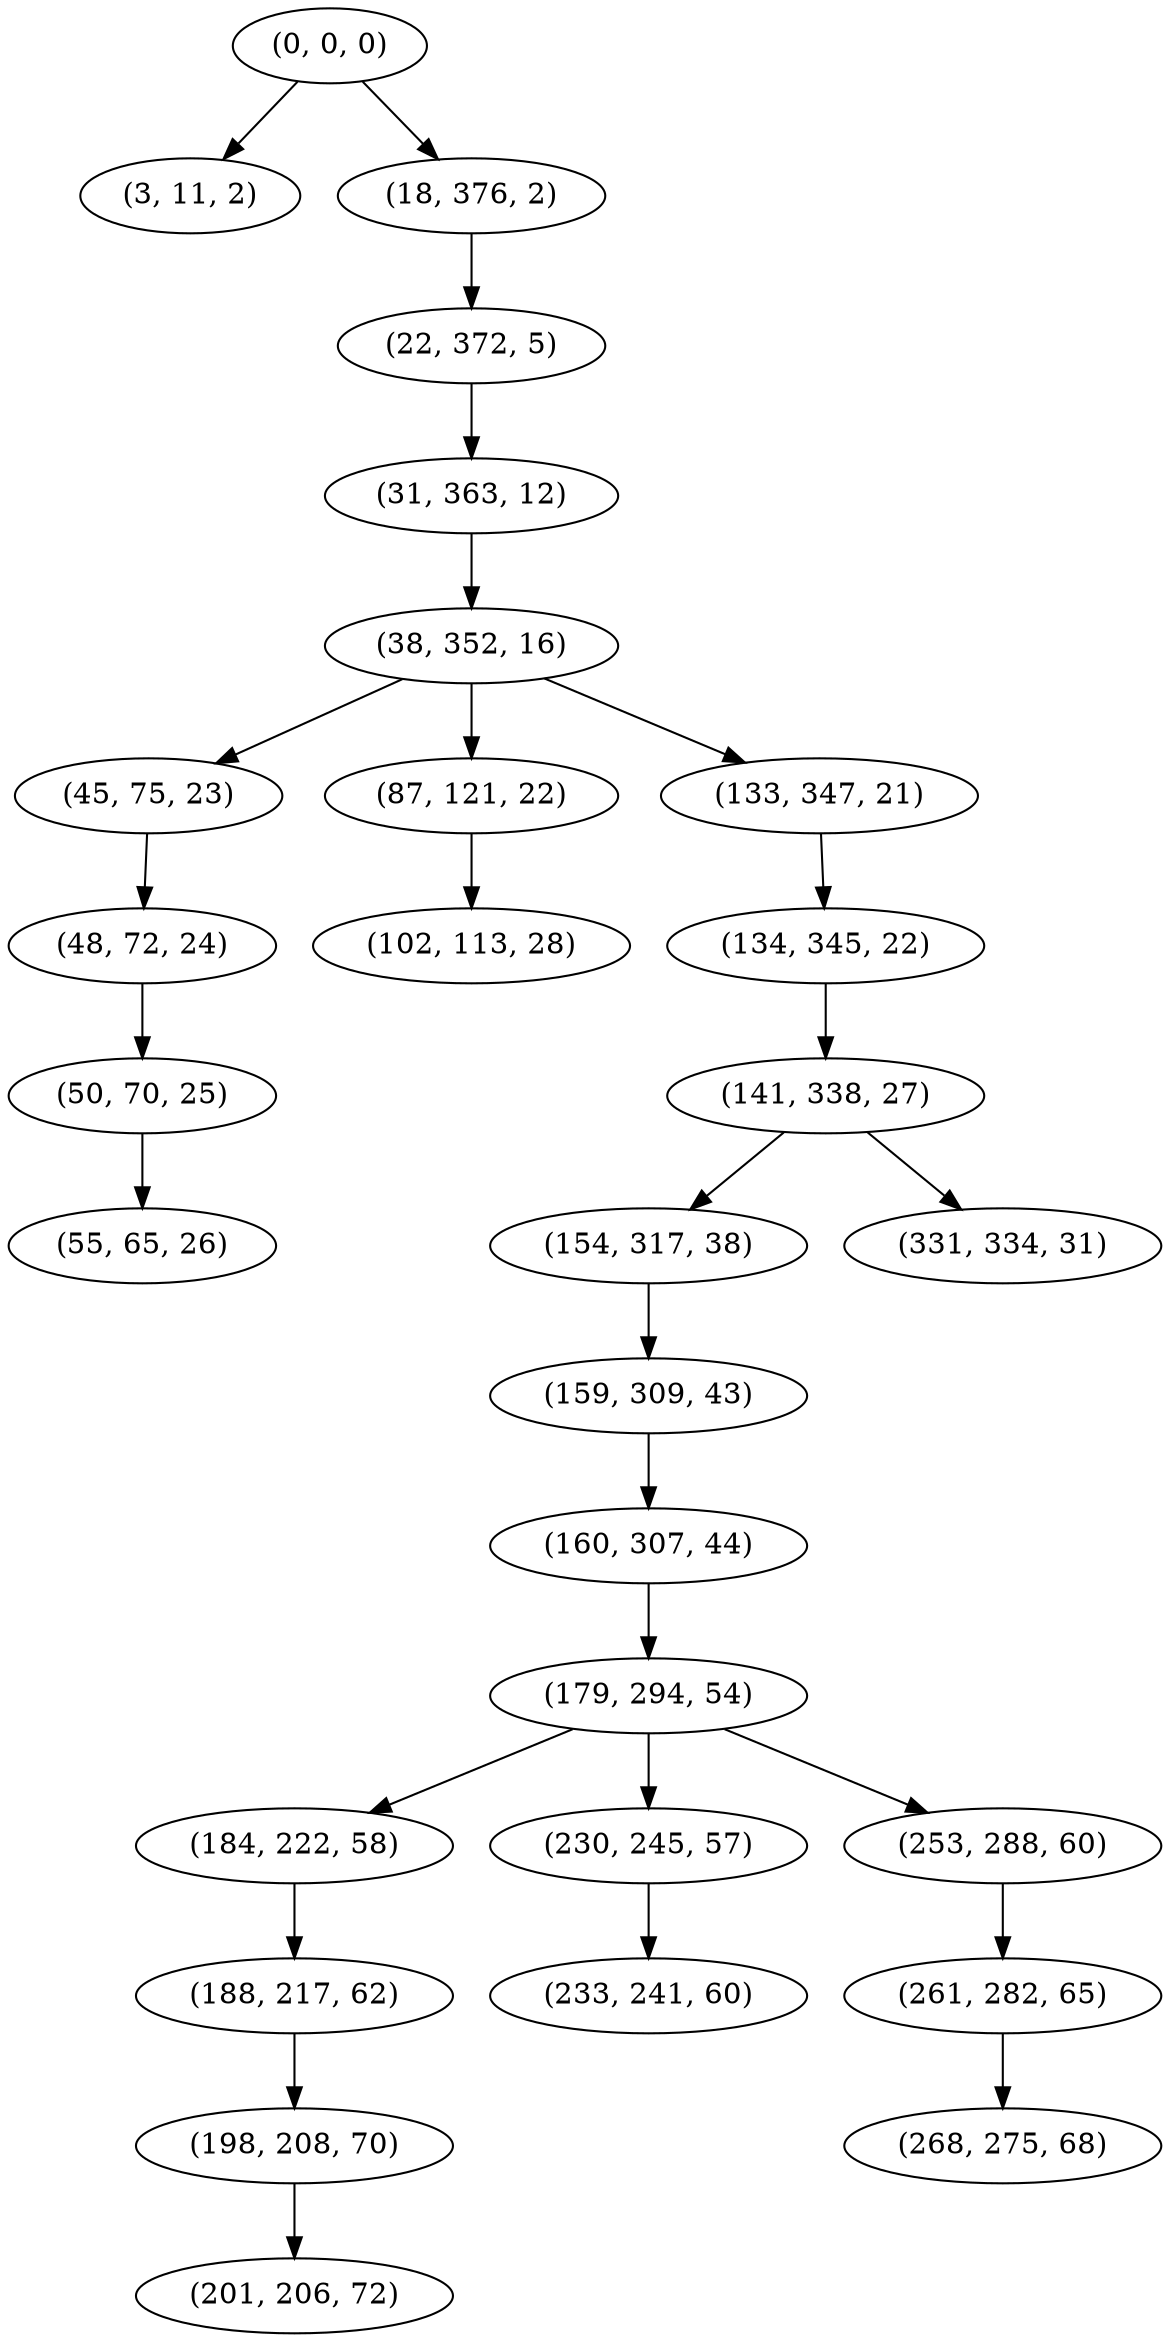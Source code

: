 digraph tree {
    "(0, 0, 0)";
    "(3, 11, 2)";
    "(18, 376, 2)";
    "(22, 372, 5)";
    "(31, 363, 12)";
    "(38, 352, 16)";
    "(45, 75, 23)";
    "(48, 72, 24)";
    "(50, 70, 25)";
    "(55, 65, 26)";
    "(87, 121, 22)";
    "(102, 113, 28)";
    "(133, 347, 21)";
    "(134, 345, 22)";
    "(141, 338, 27)";
    "(154, 317, 38)";
    "(159, 309, 43)";
    "(160, 307, 44)";
    "(179, 294, 54)";
    "(184, 222, 58)";
    "(188, 217, 62)";
    "(198, 208, 70)";
    "(201, 206, 72)";
    "(230, 245, 57)";
    "(233, 241, 60)";
    "(253, 288, 60)";
    "(261, 282, 65)";
    "(268, 275, 68)";
    "(331, 334, 31)";
    "(0, 0, 0)" -> "(3, 11, 2)";
    "(0, 0, 0)" -> "(18, 376, 2)";
    "(18, 376, 2)" -> "(22, 372, 5)";
    "(22, 372, 5)" -> "(31, 363, 12)";
    "(31, 363, 12)" -> "(38, 352, 16)";
    "(38, 352, 16)" -> "(45, 75, 23)";
    "(38, 352, 16)" -> "(87, 121, 22)";
    "(38, 352, 16)" -> "(133, 347, 21)";
    "(45, 75, 23)" -> "(48, 72, 24)";
    "(48, 72, 24)" -> "(50, 70, 25)";
    "(50, 70, 25)" -> "(55, 65, 26)";
    "(87, 121, 22)" -> "(102, 113, 28)";
    "(133, 347, 21)" -> "(134, 345, 22)";
    "(134, 345, 22)" -> "(141, 338, 27)";
    "(141, 338, 27)" -> "(154, 317, 38)";
    "(141, 338, 27)" -> "(331, 334, 31)";
    "(154, 317, 38)" -> "(159, 309, 43)";
    "(159, 309, 43)" -> "(160, 307, 44)";
    "(160, 307, 44)" -> "(179, 294, 54)";
    "(179, 294, 54)" -> "(184, 222, 58)";
    "(179, 294, 54)" -> "(230, 245, 57)";
    "(179, 294, 54)" -> "(253, 288, 60)";
    "(184, 222, 58)" -> "(188, 217, 62)";
    "(188, 217, 62)" -> "(198, 208, 70)";
    "(198, 208, 70)" -> "(201, 206, 72)";
    "(230, 245, 57)" -> "(233, 241, 60)";
    "(253, 288, 60)" -> "(261, 282, 65)";
    "(261, 282, 65)" -> "(268, 275, 68)";
}
